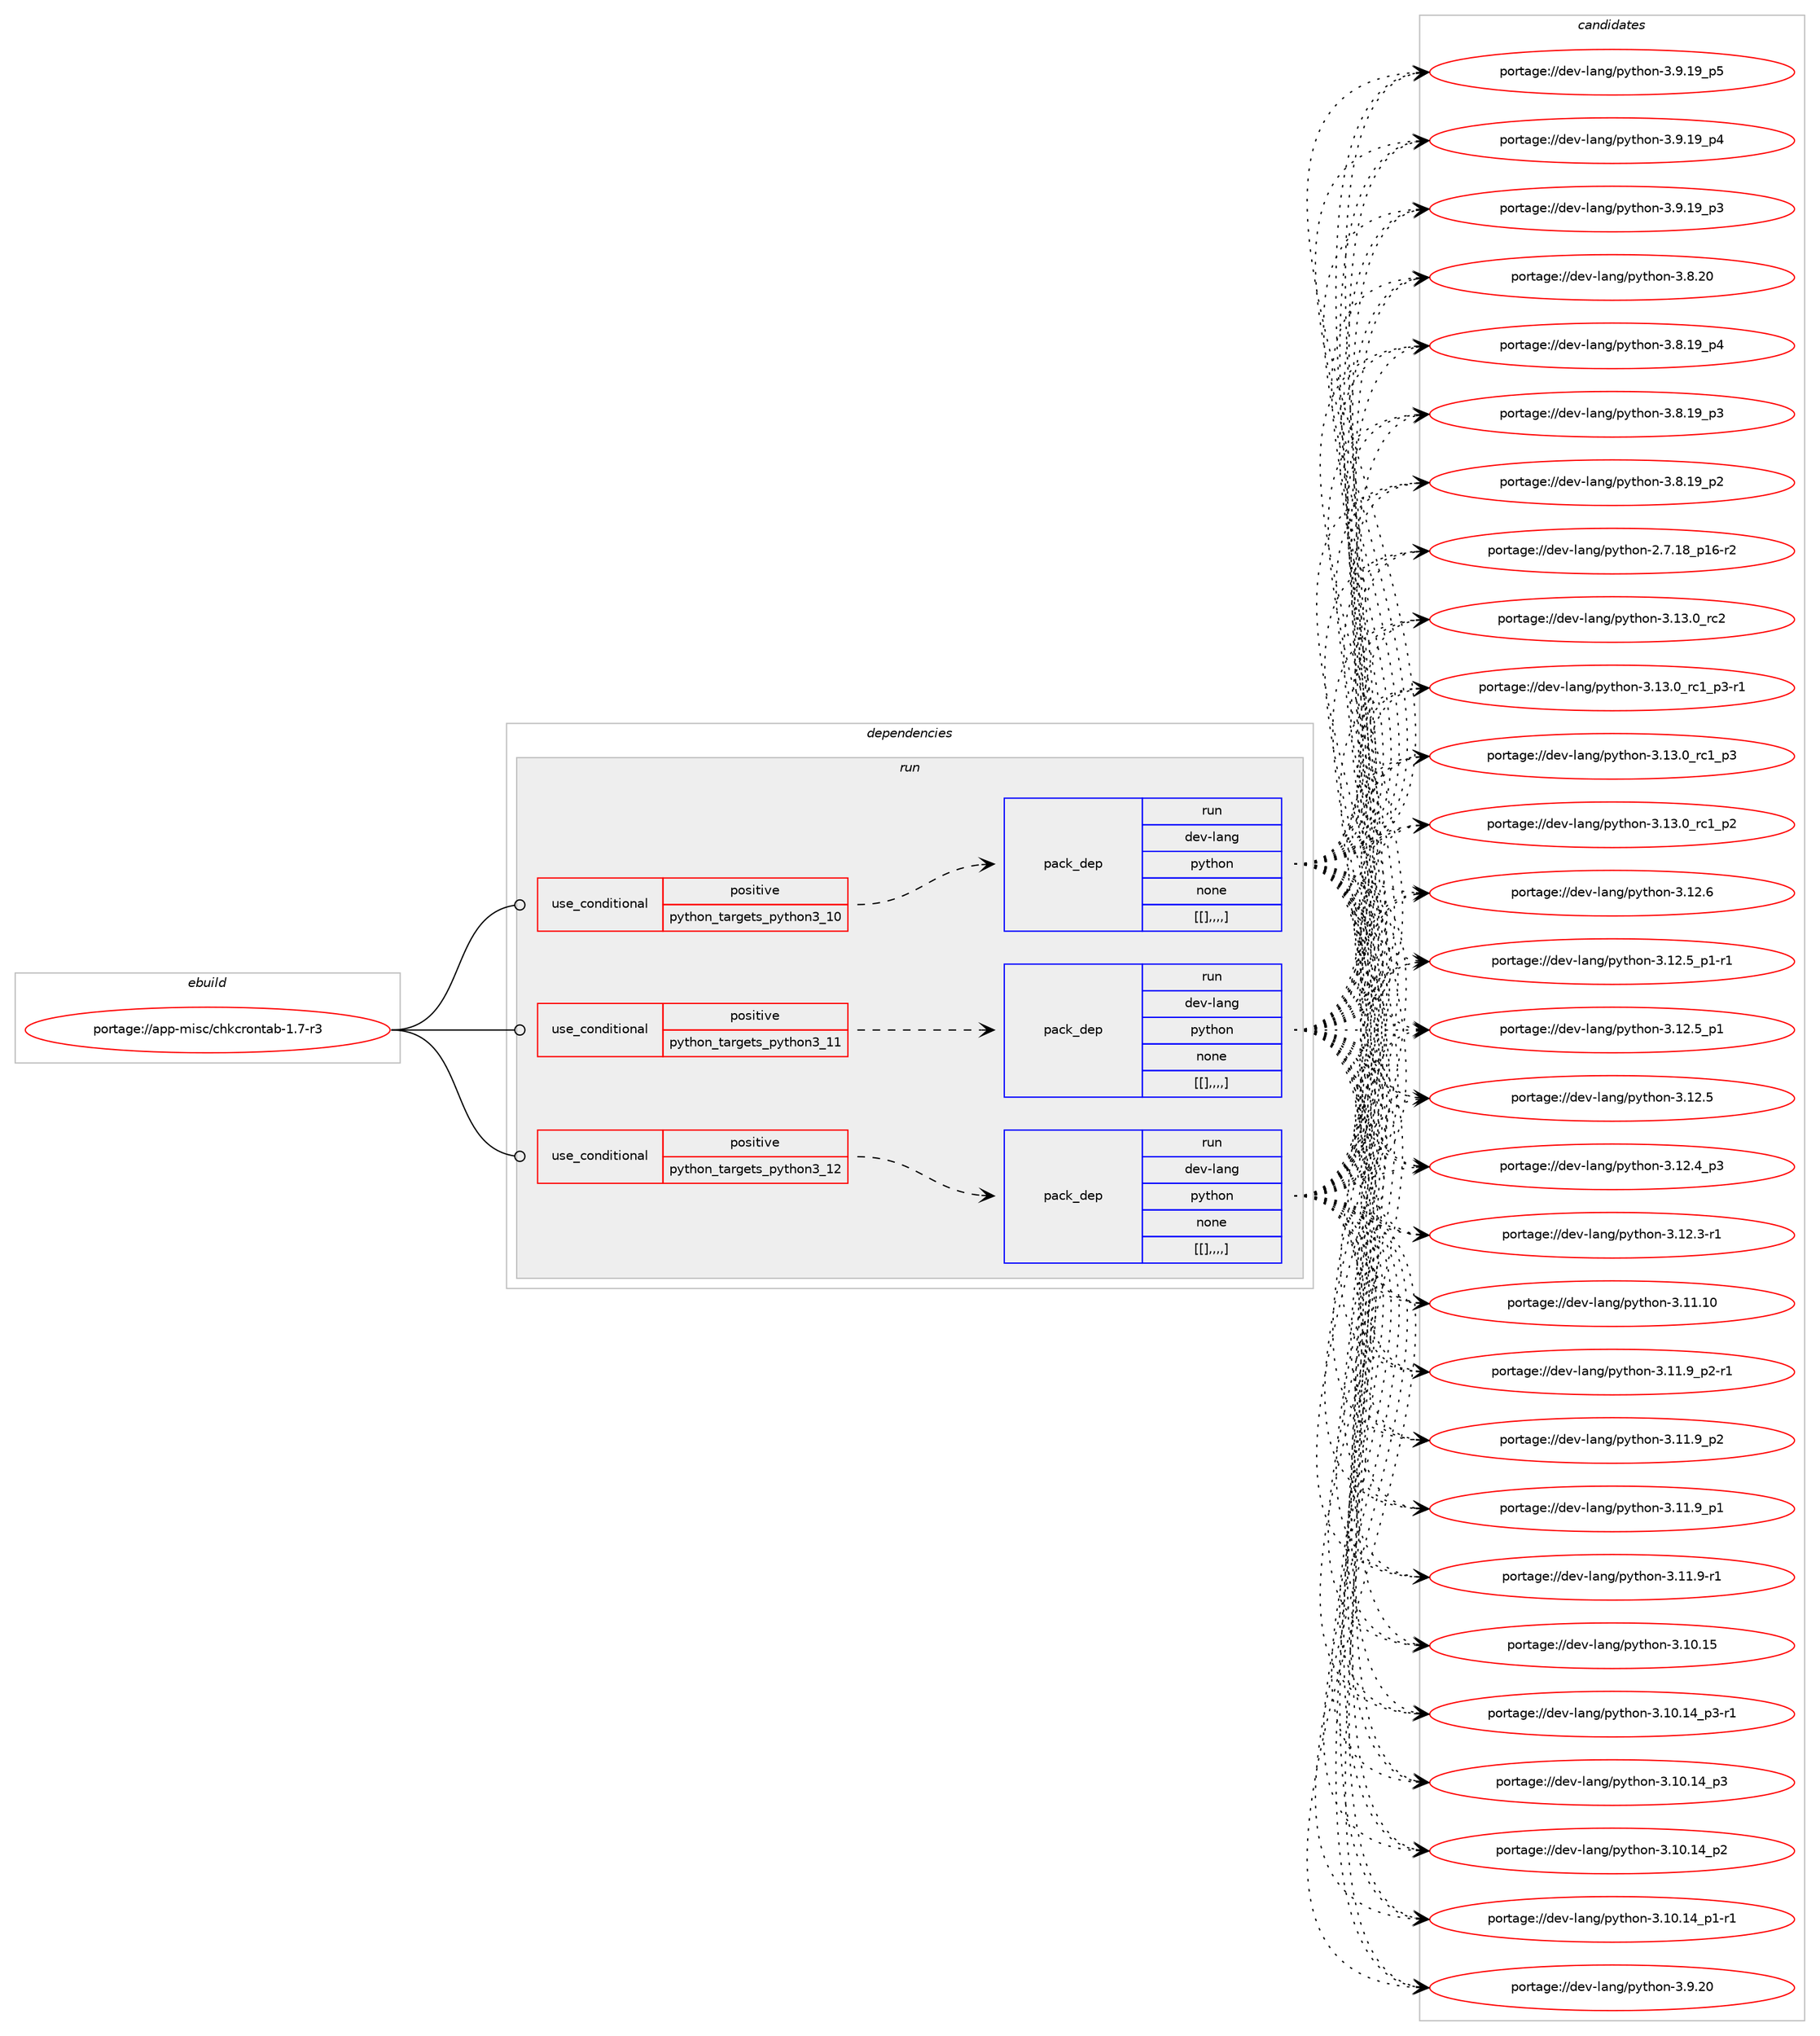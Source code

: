 digraph prolog {

# *************
# Graph options
# *************

newrank=true;
concentrate=true;
compound=true;
graph [rankdir=LR,fontname=Helvetica,fontsize=10,ranksep=1.5];#, ranksep=2.5, nodesep=0.2];
edge  [arrowhead=vee];
node  [fontname=Helvetica,fontsize=10];

# **********
# The ebuild
# **********

subgraph cluster_leftcol {
color=gray;
label=<<i>ebuild</i>>;
id [label="portage://app-misc/chkcrontab-1.7-r3", color=red, width=4, href="../app-misc/chkcrontab-1.7-r3.svg"];
}

# ****************
# The dependencies
# ****************

subgraph cluster_midcol {
color=gray;
label=<<i>dependencies</i>>;
subgraph cluster_compile {
fillcolor="#eeeeee";
style=filled;
label=<<i>compile</i>>;
}
subgraph cluster_compileandrun {
fillcolor="#eeeeee";
style=filled;
label=<<i>compile and run</i>>;
}
subgraph cluster_run {
fillcolor="#eeeeee";
style=filled;
label=<<i>run</i>>;
subgraph cond11792 {
dependency40469 [label=<<TABLE BORDER="0" CELLBORDER="1" CELLSPACING="0" CELLPADDING="4"><TR><TD ROWSPAN="3" CELLPADDING="10">use_conditional</TD></TR><TR><TD>positive</TD></TR><TR><TD>python_targets_python3_10</TD></TR></TABLE>>, shape=none, color=red];
subgraph pack28288 {
dependency40470 [label=<<TABLE BORDER="0" CELLBORDER="1" CELLSPACING="0" CELLPADDING="4" WIDTH="220"><TR><TD ROWSPAN="6" CELLPADDING="30">pack_dep</TD></TR><TR><TD WIDTH="110">run</TD></TR><TR><TD>dev-lang</TD></TR><TR><TD>python</TD></TR><TR><TD>none</TD></TR><TR><TD>[[],,,,]</TD></TR></TABLE>>, shape=none, color=blue];
}
dependency40469:e -> dependency40470:w [weight=20,style="dashed",arrowhead="vee"];
}
id:e -> dependency40469:w [weight=20,style="solid",arrowhead="odot"];
subgraph cond11793 {
dependency40471 [label=<<TABLE BORDER="0" CELLBORDER="1" CELLSPACING="0" CELLPADDING="4"><TR><TD ROWSPAN="3" CELLPADDING="10">use_conditional</TD></TR><TR><TD>positive</TD></TR><TR><TD>python_targets_python3_11</TD></TR></TABLE>>, shape=none, color=red];
subgraph pack28289 {
dependency40472 [label=<<TABLE BORDER="0" CELLBORDER="1" CELLSPACING="0" CELLPADDING="4" WIDTH="220"><TR><TD ROWSPAN="6" CELLPADDING="30">pack_dep</TD></TR><TR><TD WIDTH="110">run</TD></TR><TR><TD>dev-lang</TD></TR><TR><TD>python</TD></TR><TR><TD>none</TD></TR><TR><TD>[[],,,,]</TD></TR></TABLE>>, shape=none, color=blue];
}
dependency40471:e -> dependency40472:w [weight=20,style="dashed",arrowhead="vee"];
}
id:e -> dependency40471:w [weight=20,style="solid",arrowhead="odot"];
subgraph cond11794 {
dependency40473 [label=<<TABLE BORDER="0" CELLBORDER="1" CELLSPACING="0" CELLPADDING="4"><TR><TD ROWSPAN="3" CELLPADDING="10">use_conditional</TD></TR><TR><TD>positive</TD></TR><TR><TD>python_targets_python3_12</TD></TR></TABLE>>, shape=none, color=red];
subgraph pack28290 {
dependency40474 [label=<<TABLE BORDER="0" CELLBORDER="1" CELLSPACING="0" CELLPADDING="4" WIDTH="220"><TR><TD ROWSPAN="6" CELLPADDING="30">pack_dep</TD></TR><TR><TD WIDTH="110">run</TD></TR><TR><TD>dev-lang</TD></TR><TR><TD>python</TD></TR><TR><TD>none</TD></TR><TR><TD>[[],,,,]</TD></TR></TABLE>>, shape=none, color=blue];
}
dependency40473:e -> dependency40474:w [weight=20,style="dashed",arrowhead="vee"];
}
id:e -> dependency40473:w [weight=20,style="solid",arrowhead="odot"];
}
}

# **************
# The candidates
# **************

subgraph cluster_choices {
rank=same;
color=gray;
label=<<i>candidates</i>>;

subgraph choice28288 {
color=black;
nodesep=1;
choice10010111845108971101034711212111610411111045514649514648951149950 [label="portage://dev-lang/python-3.13.0_rc2", color=red, width=4,href="../dev-lang/python-3.13.0_rc2.svg"];
choice1001011184510897110103471121211161041111104551464951464895114994995112514511449 [label="portage://dev-lang/python-3.13.0_rc1_p3-r1", color=red, width=4,href="../dev-lang/python-3.13.0_rc1_p3-r1.svg"];
choice100101118451089711010347112121116104111110455146495146489511499499511251 [label="portage://dev-lang/python-3.13.0_rc1_p3", color=red, width=4,href="../dev-lang/python-3.13.0_rc1_p3.svg"];
choice100101118451089711010347112121116104111110455146495146489511499499511250 [label="portage://dev-lang/python-3.13.0_rc1_p2", color=red, width=4,href="../dev-lang/python-3.13.0_rc1_p2.svg"];
choice10010111845108971101034711212111610411111045514649504654 [label="portage://dev-lang/python-3.12.6", color=red, width=4,href="../dev-lang/python-3.12.6.svg"];
choice1001011184510897110103471121211161041111104551464950465395112494511449 [label="portage://dev-lang/python-3.12.5_p1-r1", color=red, width=4,href="../dev-lang/python-3.12.5_p1-r1.svg"];
choice100101118451089711010347112121116104111110455146495046539511249 [label="portage://dev-lang/python-3.12.5_p1", color=red, width=4,href="../dev-lang/python-3.12.5_p1.svg"];
choice10010111845108971101034711212111610411111045514649504653 [label="portage://dev-lang/python-3.12.5", color=red, width=4,href="../dev-lang/python-3.12.5.svg"];
choice100101118451089711010347112121116104111110455146495046529511251 [label="portage://dev-lang/python-3.12.4_p3", color=red, width=4,href="../dev-lang/python-3.12.4_p3.svg"];
choice100101118451089711010347112121116104111110455146495046514511449 [label="portage://dev-lang/python-3.12.3-r1", color=red, width=4,href="../dev-lang/python-3.12.3-r1.svg"];
choice1001011184510897110103471121211161041111104551464949464948 [label="portage://dev-lang/python-3.11.10", color=red, width=4,href="../dev-lang/python-3.11.10.svg"];
choice1001011184510897110103471121211161041111104551464949465795112504511449 [label="portage://dev-lang/python-3.11.9_p2-r1", color=red, width=4,href="../dev-lang/python-3.11.9_p2-r1.svg"];
choice100101118451089711010347112121116104111110455146494946579511250 [label="portage://dev-lang/python-3.11.9_p2", color=red, width=4,href="../dev-lang/python-3.11.9_p2.svg"];
choice100101118451089711010347112121116104111110455146494946579511249 [label="portage://dev-lang/python-3.11.9_p1", color=red, width=4,href="../dev-lang/python-3.11.9_p1.svg"];
choice100101118451089711010347112121116104111110455146494946574511449 [label="portage://dev-lang/python-3.11.9-r1", color=red, width=4,href="../dev-lang/python-3.11.9-r1.svg"];
choice1001011184510897110103471121211161041111104551464948464953 [label="portage://dev-lang/python-3.10.15", color=red, width=4,href="../dev-lang/python-3.10.15.svg"];
choice100101118451089711010347112121116104111110455146494846495295112514511449 [label="portage://dev-lang/python-3.10.14_p3-r1", color=red, width=4,href="../dev-lang/python-3.10.14_p3-r1.svg"];
choice10010111845108971101034711212111610411111045514649484649529511251 [label="portage://dev-lang/python-3.10.14_p3", color=red, width=4,href="../dev-lang/python-3.10.14_p3.svg"];
choice10010111845108971101034711212111610411111045514649484649529511250 [label="portage://dev-lang/python-3.10.14_p2", color=red, width=4,href="../dev-lang/python-3.10.14_p2.svg"];
choice100101118451089711010347112121116104111110455146494846495295112494511449 [label="portage://dev-lang/python-3.10.14_p1-r1", color=red, width=4,href="../dev-lang/python-3.10.14_p1-r1.svg"];
choice10010111845108971101034711212111610411111045514657465048 [label="portage://dev-lang/python-3.9.20", color=red, width=4,href="../dev-lang/python-3.9.20.svg"];
choice100101118451089711010347112121116104111110455146574649579511253 [label="portage://dev-lang/python-3.9.19_p5", color=red, width=4,href="../dev-lang/python-3.9.19_p5.svg"];
choice100101118451089711010347112121116104111110455146574649579511252 [label="portage://dev-lang/python-3.9.19_p4", color=red, width=4,href="../dev-lang/python-3.9.19_p4.svg"];
choice100101118451089711010347112121116104111110455146574649579511251 [label="portage://dev-lang/python-3.9.19_p3", color=red, width=4,href="../dev-lang/python-3.9.19_p3.svg"];
choice10010111845108971101034711212111610411111045514656465048 [label="portage://dev-lang/python-3.8.20", color=red, width=4,href="../dev-lang/python-3.8.20.svg"];
choice100101118451089711010347112121116104111110455146564649579511252 [label="portage://dev-lang/python-3.8.19_p4", color=red, width=4,href="../dev-lang/python-3.8.19_p4.svg"];
choice100101118451089711010347112121116104111110455146564649579511251 [label="portage://dev-lang/python-3.8.19_p3", color=red, width=4,href="../dev-lang/python-3.8.19_p3.svg"];
choice100101118451089711010347112121116104111110455146564649579511250 [label="portage://dev-lang/python-3.8.19_p2", color=red, width=4,href="../dev-lang/python-3.8.19_p2.svg"];
choice100101118451089711010347112121116104111110455046554649569511249544511450 [label="portage://dev-lang/python-2.7.18_p16-r2", color=red, width=4,href="../dev-lang/python-2.7.18_p16-r2.svg"];
dependency40470:e -> choice10010111845108971101034711212111610411111045514649514648951149950:w [style=dotted,weight="100"];
dependency40470:e -> choice1001011184510897110103471121211161041111104551464951464895114994995112514511449:w [style=dotted,weight="100"];
dependency40470:e -> choice100101118451089711010347112121116104111110455146495146489511499499511251:w [style=dotted,weight="100"];
dependency40470:e -> choice100101118451089711010347112121116104111110455146495146489511499499511250:w [style=dotted,weight="100"];
dependency40470:e -> choice10010111845108971101034711212111610411111045514649504654:w [style=dotted,weight="100"];
dependency40470:e -> choice1001011184510897110103471121211161041111104551464950465395112494511449:w [style=dotted,weight="100"];
dependency40470:e -> choice100101118451089711010347112121116104111110455146495046539511249:w [style=dotted,weight="100"];
dependency40470:e -> choice10010111845108971101034711212111610411111045514649504653:w [style=dotted,weight="100"];
dependency40470:e -> choice100101118451089711010347112121116104111110455146495046529511251:w [style=dotted,weight="100"];
dependency40470:e -> choice100101118451089711010347112121116104111110455146495046514511449:w [style=dotted,weight="100"];
dependency40470:e -> choice1001011184510897110103471121211161041111104551464949464948:w [style=dotted,weight="100"];
dependency40470:e -> choice1001011184510897110103471121211161041111104551464949465795112504511449:w [style=dotted,weight="100"];
dependency40470:e -> choice100101118451089711010347112121116104111110455146494946579511250:w [style=dotted,weight="100"];
dependency40470:e -> choice100101118451089711010347112121116104111110455146494946579511249:w [style=dotted,weight="100"];
dependency40470:e -> choice100101118451089711010347112121116104111110455146494946574511449:w [style=dotted,weight="100"];
dependency40470:e -> choice1001011184510897110103471121211161041111104551464948464953:w [style=dotted,weight="100"];
dependency40470:e -> choice100101118451089711010347112121116104111110455146494846495295112514511449:w [style=dotted,weight="100"];
dependency40470:e -> choice10010111845108971101034711212111610411111045514649484649529511251:w [style=dotted,weight="100"];
dependency40470:e -> choice10010111845108971101034711212111610411111045514649484649529511250:w [style=dotted,weight="100"];
dependency40470:e -> choice100101118451089711010347112121116104111110455146494846495295112494511449:w [style=dotted,weight="100"];
dependency40470:e -> choice10010111845108971101034711212111610411111045514657465048:w [style=dotted,weight="100"];
dependency40470:e -> choice100101118451089711010347112121116104111110455146574649579511253:w [style=dotted,weight="100"];
dependency40470:e -> choice100101118451089711010347112121116104111110455146574649579511252:w [style=dotted,weight="100"];
dependency40470:e -> choice100101118451089711010347112121116104111110455146574649579511251:w [style=dotted,weight="100"];
dependency40470:e -> choice10010111845108971101034711212111610411111045514656465048:w [style=dotted,weight="100"];
dependency40470:e -> choice100101118451089711010347112121116104111110455146564649579511252:w [style=dotted,weight="100"];
dependency40470:e -> choice100101118451089711010347112121116104111110455146564649579511251:w [style=dotted,weight="100"];
dependency40470:e -> choice100101118451089711010347112121116104111110455146564649579511250:w [style=dotted,weight="100"];
dependency40470:e -> choice100101118451089711010347112121116104111110455046554649569511249544511450:w [style=dotted,weight="100"];
}
subgraph choice28289 {
color=black;
nodesep=1;
choice10010111845108971101034711212111610411111045514649514648951149950 [label="portage://dev-lang/python-3.13.0_rc2", color=red, width=4,href="../dev-lang/python-3.13.0_rc2.svg"];
choice1001011184510897110103471121211161041111104551464951464895114994995112514511449 [label="portage://dev-lang/python-3.13.0_rc1_p3-r1", color=red, width=4,href="../dev-lang/python-3.13.0_rc1_p3-r1.svg"];
choice100101118451089711010347112121116104111110455146495146489511499499511251 [label="portage://dev-lang/python-3.13.0_rc1_p3", color=red, width=4,href="../dev-lang/python-3.13.0_rc1_p3.svg"];
choice100101118451089711010347112121116104111110455146495146489511499499511250 [label="portage://dev-lang/python-3.13.0_rc1_p2", color=red, width=4,href="../dev-lang/python-3.13.0_rc1_p2.svg"];
choice10010111845108971101034711212111610411111045514649504654 [label="portage://dev-lang/python-3.12.6", color=red, width=4,href="../dev-lang/python-3.12.6.svg"];
choice1001011184510897110103471121211161041111104551464950465395112494511449 [label="portage://dev-lang/python-3.12.5_p1-r1", color=red, width=4,href="../dev-lang/python-3.12.5_p1-r1.svg"];
choice100101118451089711010347112121116104111110455146495046539511249 [label="portage://dev-lang/python-3.12.5_p1", color=red, width=4,href="../dev-lang/python-3.12.5_p1.svg"];
choice10010111845108971101034711212111610411111045514649504653 [label="portage://dev-lang/python-3.12.5", color=red, width=4,href="../dev-lang/python-3.12.5.svg"];
choice100101118451089711010347112121116104111110455146495046529511251 [label="portage://dev-lang/python-3.12.4_p3", color=red, width=4,href="../dev-lang/python-3.12.4_p3.svg"];
choice100101118451089711010347112121116104111110455146495046514511449 [label="portage://dev-lang/python-3.12.3-r1", color=red, width=4,href="../dev-lang/python-3.12.3-r1.svg"];
choice1001011184510897110103471121211161041111104551464949464948 [label="portage://dev-lang/python-3.11.10", color=red, width=4,href="../dev-lang/python-3.11.10.svg"];
choice1001011184510897110103471121211161041111104551464949465795112504511449 [label="portage://dev-lang/python-3.11.9_p2-r1", color=red, width=4,href="../dev-lang/python-3.11.9_p2-r1.svg"];
choice100101118451089711010347112121116104111110455146494946579511250 [label="portage://dev-lang/python-3.11.9_p2", color=red, width=4,href="../dev-lang/python-3.11.9_p2.svg"];
choice100101118451089711010347112121116104111110455146494946579511249 [label="portage://dev-lang/python-3.11.9_p1", color=red, width=4,href="../dev-lang/python-3.11.9_p1.svg"];
choice100101118451089711010347112121116104111110455146494946574511449 [label="portage://dev-lang/python-3.11.9-r1", color=red, width=4,href="../dev-lang/python-3.11.9-r1.svg"];
choice1001011184510897110103471121211161041111104551464948464953 [label="portage://dev-lang/python-3.10.15", color=red, width=4,href="../dev-lang/python-3.10.15.svg"];
choice100101118451089711010347112121116104111110455146494846495295112514511449 [label="portage://dev-lang/python-3.10.14_p3-r1", color=red, width=4,href="../dev-lang/python-3.10.14_p3-r1.svg"];
choice10010111845108971101034711212111610411111045514649484649529511251 [label="portage://dev-lang/python-3.10.14_p3", color=red, width=4,href="../dev-lang/python-3.10.14_p3.svg"];
choice10010111845108971101034711212111610411111045514649484649529511250 [label="portage://dev-lang/python-3.10.14_p2", color=red, width=4,href="../dev-lang/python-3.10.14_p2.svg"];
choice100101118451089711010347112121116104111110455146494846495295112494511449 [label="portage://dev-lang/python-3.10.14_p1-r1", color=red, width=4,href="../dev-lang/python-3.10.14_p1-r1.svg"];
choice10010111845108971101034711212111610411111045514657465048 [label="portage://dev-lang/python-3.9.20", color=red, width=4,href="../dev-lang/python-3.9.20.svg"];
choice100101118451089711010347112121116104111110455146574649579511253 [label="portage://dev-lang/python-3.9.19_p5", color=red, width=4,href="../dev-lang/python-3.9.19_p5.svg"];
choice100101118451089711010347112121116104111110455146574649579511252 [label="portage://dev-lang/python-3.9.19_p4", color=red, width=4,href="../dev-lang/python-3.9.19_p4.svg"];
choice100101118451089711010347112121116104111110455146574649579511251 [label="portage://dev-lang/python-3.9.19_p3", color=red, width=4,href="../dev-lang/python-3.9.19_p3.svg"];
choice10010111845108971101034711212111610411111045514656465048 [label="portage://dev-lang/python-3.8.20", color=red, width=4,href="../dev-lang/python-3.8.20.svg"];
choice100101118451089711010347112121116104111110455146564649579511252 [label="portage://dev-lang/python-3.8.19_p4", color=red, width=4,href="../dev-lang/python-3.8.19_p4.svg"];
choice100101118451089711010347112121116104111110455146564649579511251 [label="portage://dev-lang/python-3.8.19_p3", color=red, width=4,href="../dev-lang/python-3.8.19_p3.svg"];
choice100101118451089711010347112121116104111110455146564649579511250 [label="portage://dev-lang/python-3.8.19_p2", color=red, width=4,href="../dev-lang/python-3.8.19_p2.svg"];
choice100101118451089711010347112121116104111110455046554649569511249544511450 [label="portage://dev-lang/python-2.7.18_p16-r2", color=red, width=4,href="../dev-lang/python-2.7.18_p16-r2.svg"];
dependency40472:e -> choice10010111845108971101034711212111610411111045514649514648951149950:w [style=dotted,weight="100"];
dependency40472:e -> choice1001011184510897110103471121211161041111104551464951464895114994995112514511449:w [style=dotted,weight="100"];
dependency40472:e -> choice100101118451089711010347112121116104111110455146495146489511499499511251:w [style=dotted,weight="100"];
dependency40472:e -> choice100101118451089711010347112121116104111110455146495146489511499499511250:w [style=dotted,weight="100"];
dependency40472:e -> choice10010111845108971101034711212111610411111045514649504654:w [style=dotted,weight="100"];
dependency40472:e -> choice1001011184510897110103471121211161041111104551464950465395112494511449:w [style=dotted,weight="100"];
dependency40472:e -> choice100101118451089711010347112121116104111110455146495046539511249:w [style=dotted,weight="100"];
dependency40472:e -> choice10010111845108971101034711212111610411111045514649504653:w [style=dotted,weight="100"];
dependency40472:e -> choice100101118451089711010347112121116104111110455146495046529511251:w [style=dotted,weight="100"];
dependency40472:e -> choice100101118451089711010347112121116104111110455146495046514511449:w [style=dotted,weight="100"];
dependency40472:e -> choice1001011184510897110103471121211161041111104551464949464948:w [style=dotted,weight="100"];
dependency40472:e -> choice1001011184510897110103471121211161041111104551464949465795112504511449:w [style=dotted,weight="100"];
dependency40472:e -> choice100101118451089711010347112121116104111110455146494946579511250:w [style=dotted,weight="100"];
dependency40472:e -> choice100101118451089711010347112121116104111110455146494946579511249:w [style=dotted,weight="100"];
dependency40472:e -> choice100101118451089711010347112121116104111110455146494946574511449:w [style=dotted,weight="100"];
dependency40472:e -> choice1001011184510897110103471121211161041111104551464948464953:w [style=dotted,weight="100"];
dependency40472:e -> choice100101118451089711010347112121116104111110455146494846495295112514511449:w [style=dotted,weight="100"];
dependency40472:e -> choice10010111845108971101034711212111610411111045514649484649529511251:w [style=dotted,weight="100"];
dependency40472:e -> choice10010111845108971101034711212111610411111045514649484649529511250:w [style=dotted,weight="100"];
dependency40472:e -> choice100101118451089711010347112121116104111110455146494846495295112494511449:w [style=dotted,weight="100"];
dependency40472:e -> choice10010111845108971101034711212111610411111045514657465048:w [style=dotted,weight="100"];
dependency40472:e -> choice100101118451089711010347112121116104111110455146574649579511253:w [style=dotted,weight="100"];
dependency40472:e -> choice100101118451089711010347112121116104111110455146574649579511252:w [style=dotted,weight="100"];
dependency40472:e -> choice100101118451089711010347112121116104111110455146574649579511251:w [style=dotted,weight="100"];
dependency40472:e -> choice10010111845108971101034711212111610411111045514656465048:w [style=dotted,weight="100"];
dependency40472:e -> choice100101118451089711010347112121116104111110455146564649579511252:w [style=dotted,weight="100"];
dependency40472:e -> choice100101118451089711010347112121116104111110455146564649579511251:w [style=dotted,weight="100"];
dependency40472:e -> choice100101118451089711010347112121116104111110455146564649579511250:w [style=dotted,weight="100"];
dependency40472:e -> choice100101118451089711010347112121116104111110455046554649569511249544511450:w [style=dotted,weight="100"];
}
subgraph choice28290 {
color=black;
nodesep=1;
choice10010111845108971101034711212111610411111045514649514648951149950 [label="portage://dev-lang/python-3.13.0_rc2", color=red, width=4,href="../dev-lang/python-3.13.0_rc2.svg"];
choice1001011184510897110103471121211161041111104551464951464895114994995112514511449 [label="portage://dev-lang/python-3.13.0_rc1_p3-r1", color=red, width=4,href="../dev-lang/python-3.13.0_rc1_p3-r1.svg"];
choice100101118451089711010347112121116104111110455146495146489511499499511251 [label="portage://dev-lang/python-3.13.0_rc1_p3", color=red, width=4,href="../dev-lang/python-3.13.0_rc1_p3.svg"];
choice100101118451089711010347112121116104111110455146495146489511499499511250 [label="portage://dev-lang/python-3.13.0_rc1_p2", color=red, width=4,href="../dev-lang/python-3.13.0_rc1_p2.svg"];
choice10010111845108971101034711212111610411111045514649504654 [label="portage://dev-lang/python-3.12.6", color=red, width=4,href="../dev-lang/python-3.12.6.svg"];
choice1001011184510897110103471121211161041111104551464950465395112494511449 [label="portage://dev-lang/python-3.12.5_p1-r1", color=red, width=4,href="../dev-lang/python-3.12.5_p1-r1.svg"];
choice100101118451089711010347112121116104111110455146495046539511249 [label="portage://dev-lang/python-3.12.5_p1", color=red, width=4,href="../dev-lang/python-3.12.5_p1.svg"];
choice10010111845108971101034711212111610411111045514649504653 [label="portage://dev-lang/python-3.12.5", color=red, width=4,href="../dev-lang/python-3.12.5.svg"];
choice100101118451089711010347112121116104111110455146495046529511251 [label="portage://dev-lang/python-3.12.4_p3", color=red, width=4,href="../dev-lang/python-3.12.4_p3.svg"];
choice100101118451089711010347112121116104111110455146495046514511449 [label="portage://dev-lang/python-3.12.3-r1", color=red, width=4,href="../dev-lang/python-3.12.3-r1.svg"];
choice1001011184510897110103471121211161041111104551464949464948 [label="portage://dev-lang/python-3.11.10", color=red, width=4,href="../dev-lang/python-3.11.10.svg"];
choice1001011184510897110103471121211161041111104551464949465795112504511449 [label="portage://dev-lang/python-3.11.9_p2-r1", color=red, width=4,href="../dev-lang/python-3.11.9_p2-r1.svg"];
choice100101118451089711010347112121116104111110455146494946579511250 [label="portage://dev-lang/python-3.11.9_p2", color=red, width=4,href="../dev-lang/python-3.11.9_p2.svg"];
choice100101118451089711010347112121116104111110455146494946579511249 [label="portage://dev-lang/python-3.11.9_p1", color=red, width=4,href="../dev-lang/python-3.11.9_p1.svg"];
choice100101118451089711010347112121116104111110455146494946574511449 [label="portage://dev-lang/python-3.11.9-r1", color=red, width=4,href="../dev-lang/python-3.11.9-r1.svg"];
choice1001011184510897110103471121211161041111104551464948464953 [label="portage://dev-lang/python-3.10.15", color=red, width=4,href="../dev-lang/python-3.10.15.svg"];
choice100101118451089711010347112121116104111110455146494846495295112514511449 [label="portage://dev-lang/python-3.10.14_p3-r1", color=red, width=4,href="../dev-lang/python-3.10.14_p3-r1.svg"];
choice10010111845108971101034711212111610411111045514649484649529511251 [label="portage://dev-lang/python-3.10.14_p3", color=red, width=4,href="../dev-lang/python-3.10.14_p3.svg"];
choice10010111845108971101034711212111610411111045514649484649529511250 [label="portage://dev-lang/python-3.10.14_p2", color=red, width=4,href="../dev-lang/python-3.10.14_p2.svg"];
choice100101118451089711010347112121116104111110455146494846495295112494511449 [label="portage://dev-lang/python-3.10.14_p1-r1", color=red, width=4,href="../dev-lang/python-3.10.14_p1-r1.svg"];
choice10010111845108971101034711212111610411111045514657465048 [label="portage://dev-lang/python-3.9.20", color=red, width=4,href="../dev-lang/python-3.9.20.svg"];
choice100101118451089711010347112121116104111110455146574649579511253 [label="portage://dev-lang/python-3.9.19_p5", color=red, width=4,href="../dev-lang/python-3.9.19_p5.svg"];
choice100101118451089711010347112121116104111110455146574649579511252 [label="portage://dev-lang/python-3.9.19_p4", color=red, width=4,href="../dev-lang/python-3.9.19_p4.svg"];
choice100101118451089711010347112121116104111110455146574649579511251 [label="portage://dev-lang/python-3.9.19_p3", color=red, width=4,href="../dev-lang/python-3.9.19_p3.svg"];
choice10010111845108971101034711212111610411111045514656465048 [label="portage://dev-lang/python-3.8.20", color=red, width=4,href="../dev-lang/python-3.8.20.svg"];
choice100101118451089711010347112121116104111110455146564649579511252 [label="portage://dev-lang/python-3.8.19_p4", color=red, width=4,href="../dev-lang/python-3.8.19_p4.svg"];
choice100101118451089711010347112121116104111110455146564649579511251 [label="portage://dev-lang/python-3.8.19_p3", color=red, width=4,href="../dev-lang/python-3.8.19_p3.svg"];
choice100101118451089711010347112121116104111110455146564649579511250 [label="portage://dev-lang/python-3.8.19_p2", color=red, width=4,href="../dev-lang/python-3.8.19_p2.svg"];
choice100101118451089711010347112121116104111110455046554649569511249544511450 [label="portage://dev-lang/python-2.7.18_p16-r2", color=red, width=4,href="../dev-lang/python-2.7.18_p16-r2.svg"];
dependency40474:e -> choice10010111845108971101034711212111610411111045514649514648951149950:w [style=dotted,weight="100"];
dependency40474:e -> choice1001011184510897110103471121211161041111104551464951464895114994995112514511449:w [style=dotted,weight="100"];
dependency40474:e -> choice100101118451089711010347112121116104111110455146495146489511499499511251:w [style=dotted,weight="100"];
dependency40474:e -> choice100101118451089711010347112121116104111110455146495146489511499499511250:w [style=dotted,weight="100"];
dependency40474:e -> choice10010111845108971101034711212111610411111045514649504654:w [style=dotted,weight="100"];
dependency40474:e -> choice1001011184510897110103471121211161041111104551464950465395112494511449:w [style=dotted,weight="100"];
dependency40474:e -> choice100101118451089711010347112121116104111110455146495046539511249:w [style=dotted,weight="100"];
dependency40474:e -> choice10010111845108971101034711212111610411111045514649504653:w [style=dotted,weight="100"];
dependency40474:e -> choice100101118451089711010347112121116104111110455146495046529511251:w [style=dotted,weight="100"];
dependency40474:e -> choice100101118451089711010347112121116104111110455146495046514511449:w [style=dotted,weight="100"];
dependency40474:e -> choice1001011184510897110103471121211161041111104551464949464948:w [style=dotted,weight="100"];
dependency40474:e -> choice1001011184510897110103471121211161041111104551464949465795112504511449:w [style=dotted,weight="100"];
dependency40474:e -> choice100101118451089711010347112121116104111110455146494946579511250:w [style=dotted,weight="100"];
dependency40474:e -> choice100101118451089711010347112121116104111110455146494946579511249:w [style=dotted,weight="100"];
dependency40474:e -> choice100101118451089711010347112121116104111110455146494946574511449:w [style=dotted,weight="100"];
dependency40474:e -> choice1001011184510897110103471121211161041111104551464948464953:w [style=dotted,weight="100"];
dependency40474:e -> choice100101118451089711010347112121116104111110455146494846495295112514511449:w [style=dotted,weight="100"];
dependency40474:e -> choice10010111845108971101034711212111610411111045514649484649529511251:w [style=dotted,weight="100"];
dependency40474:e -> choice10010111845108971101034711212111610411111045514649484649529511250:w [style=dotted,weight="100"];
dependency40474:e -> choice100101118451089711010347112121116104111110455146494846495295112494511449:w [style=dotted,weight="100"];
dependency40474:e -> choice10010111845108971101034711212111610411111045514657465048:w [style=dotted,weight="100"];
dependency40474:e -> choice100101118451089711010347112121116104111110455146574649579511253:w [style=dotted,weight="100"];
dependency40474:e -> choice100101118451089711010347112121116104111110455146574649579511252:w [style=dotted,weight="100"];
dependency40474:e -> choice100101118451089711010347112121116104111110455146574649579511251:w [style=dotted,weight="100"];
dependency40474:e -> choice10010111845108971101034711212111610411111045514656465048:w [style=dotted,weight="100"];
dependency40474:e -> choice100101118451089711010347112121116104111110455146564649579511252:w [style=dotted,weight="100"];
dependency40474:e -> choice100101118451089711010347112121116104111110455146564649579511251:w [style=dotted,weight="100"];
dependency40474:e -> choice100101118451089711010347112121116104111110455146564649579511250:w [style=dotted,weight="100"];
dependency40474:e -> choice100101118451089711010347112121116104111110455046554649569511249544511450:w [style=dotted,weight="100"];
}
}

}

